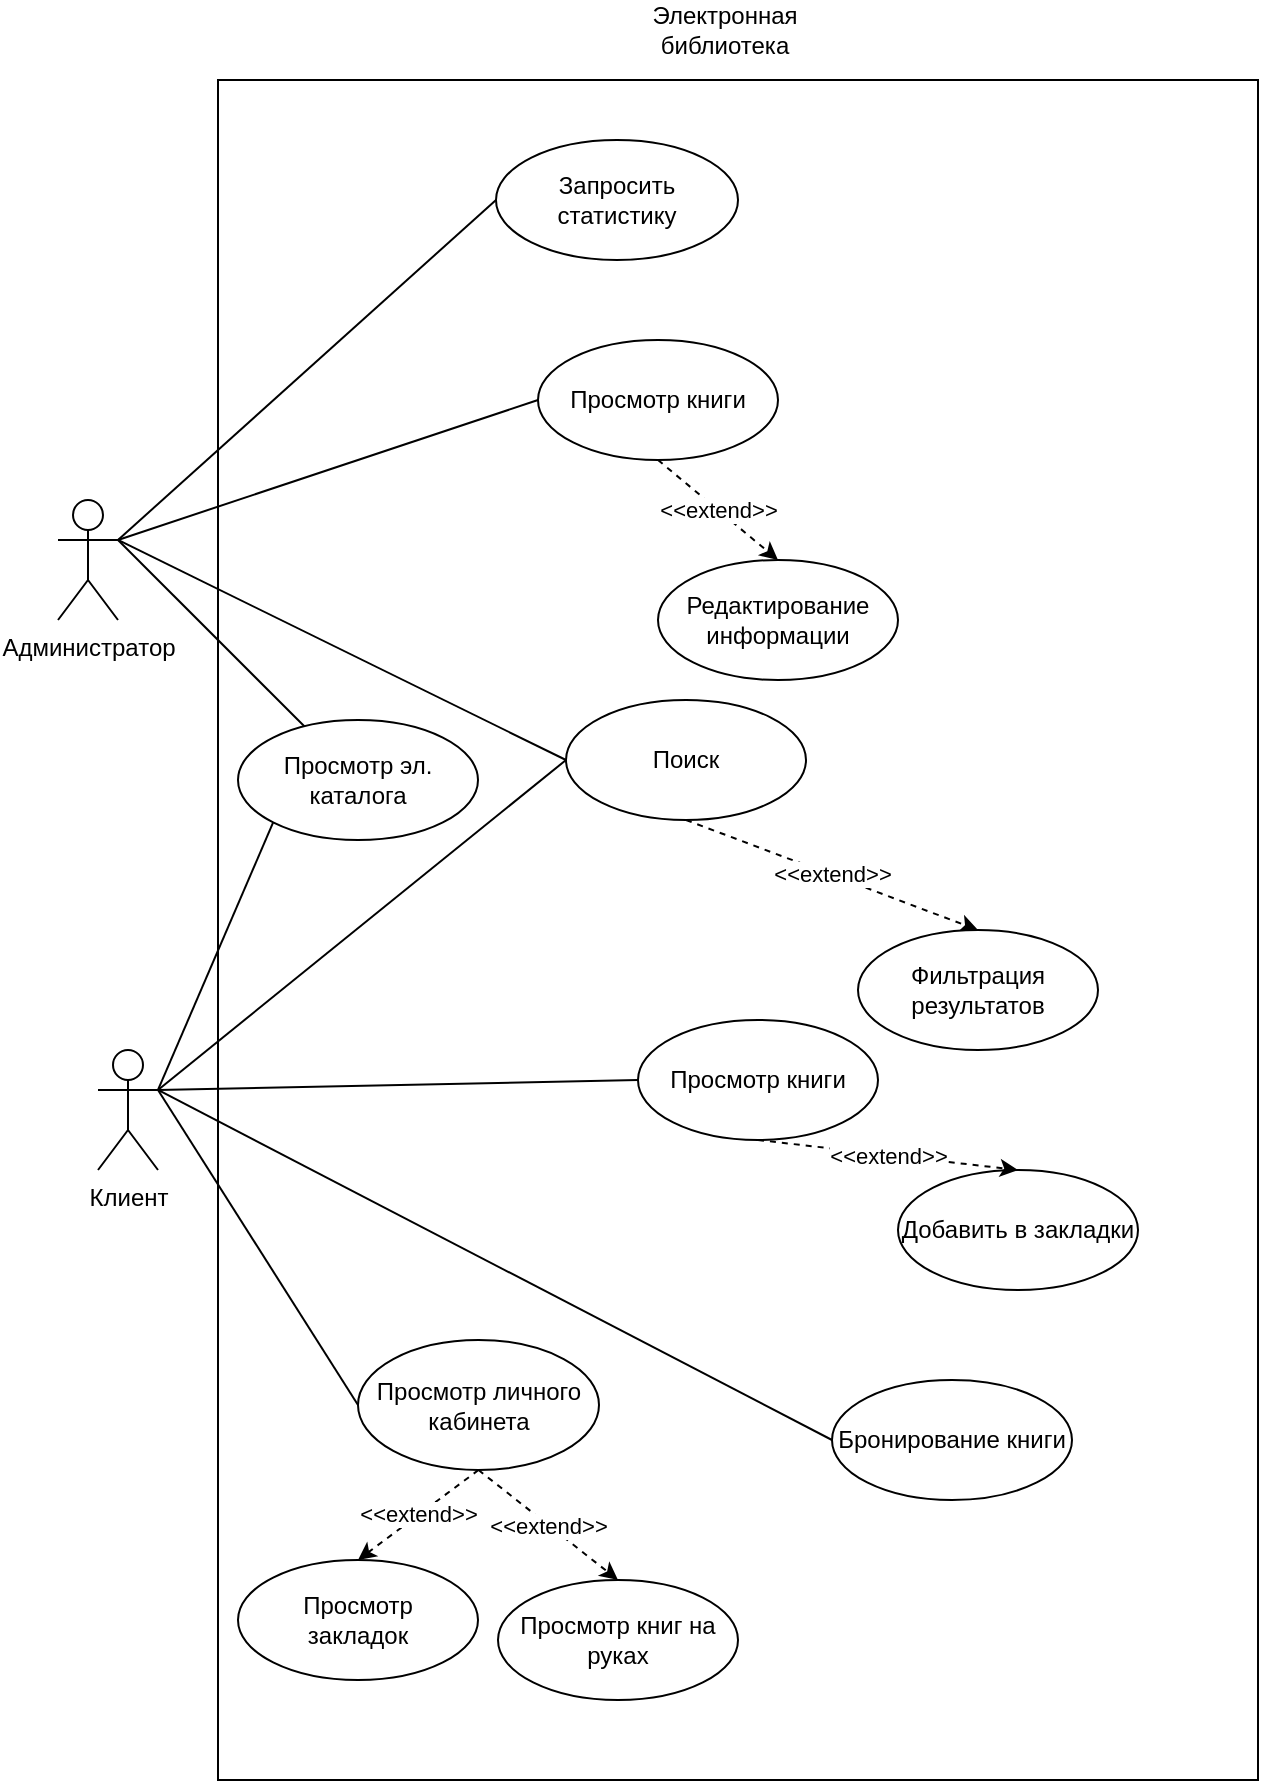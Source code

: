 <mxfile version="26.1.1">
  <diagram id="M13nzgHDiBsrt1ZgYOBN" name="Страница 1">
    <mxGraphModel dx="1417" dy="738" grid="1" gridSize="10" guides="1" tooltips="1" connect="1" arrows="1" fold="1" page="1" pageScale="1" pageWidth="827" pageHeight="1169" math="0" shadow="0">
      <root>
        <mxCell id="0" />
        <mxCell id="1" parent="0" />
        <mxCell id="l2btpocBM2kwRpMdsqXY-9" value="" style="rounded=0;whiteSpace=wrap;html=1;fillColor=none;" parent="1" vertex="1">
          <mxGeometry x="180" y="180" width="520" height="850" as="geometry" />
        </mxCell>
        <mxCell id="fY_PwHqfxWm9hgMFCMMJ-108" value="Электронная библиотека" style="text;html=1;strokeColor=none;fillColor=none;align=center;verticalAlign=middle;whiteSpace=wrap;rounded=0;shadow=0;glass=0;sketch=0;strokeWidth=1;movable=1;resizable=1;rotatable=1;deletable=1;editable=1;connectable=1;locked=0;" parent="1" vertex="1">
          <mxGeometry x="380" y="140" width="107" height="30" as="geometry" />
        </mxCell>
        <mxCell id="l2btpocBM2kwRpMdsqXY-12" style="rounded=0;orthogonalLoop=1;jettySize=auto;html=1;exitX=1;exitY=0.333;exitDx=0;exitDy=0;exitPerimeter=0;entryX=0;entryY=0.5;entryDx=0;entryDy=0;endArrow=none;endFill=0;" parent="1" source="fY_PwHqfxWm9hgMFCMMJ-111" target="l2btpocBM2kwRpMdsqXY-6" edge="1">
          <mxGeometry relative="1" as="geometry" />
        </mxCell>
        <mxCell id="fY_PwHqfxWm9hgMFCMMJ-110" value="Администратор" style="shape=umlActor;verticalLabelPosition=bottom;verticalAlign=top;html=1;outlineConnect=0;shadow=0;glass=0;sketch=0;strokeColor=default;strokeWidth=1;fillColor=default;gradientColor=none;" parent="1" vertex="1">
          <mxGeometry x="100" y="390" width="30" height="60" as="geometry" />
        </mxCell>
        <mxCell id="fY_PwHqfxWm9hgMFCMMJ-111" value="Клиент" style="shape=umlActor;verticalLabelPosition=bottom;verticalAlign=top;html=1;outlineConnect=0;shadow=0;glass=0;sketch=0;strokeColor=default;strokeWidth=1;fillColor=default;gradientColor=none;" parent="1" vertex="1">
          <mxGeometry x="120" y="665" width="30" height="60" as="geometry" />
        </mxCell>
        <mxCell id="fY_PwHqfxWm9hgMFCMMJ-113" value="Просмотр личного кабинета" style="ellipse;whiteSpace=wrap;html=1;shadow=0;glass=0;sketch=0;strokeColor=default;strokeWidth=1;fillColor=default;gradientColor=none;" parent="1" vertex="1">
          <mxGeometry x="250" y="810" width="120.5" height="65" as="geometry" />
        </mxCell>
        <mxCell id="fY_PwHqfxWm9hgMFCMMJ-121" value="Запросить статистику" style="ellipse;whiteSpace=wrap;html=1;shadow=0;glass=0;sketch=0;strokeColor=default;strokeWidth=1;fillColor=default;gradientColor=none;" parent="1" vertex="1">
          <mxGeometry x="319" y="210" width="121" height="60" as="geometry" />
        </mxCell>
        <mxCell id="fY_PwHqfxWm9hgMFCMMJ-122" value="" style="endArrow=none;html=1;strokeWidth=1;curved=1;exitX=1;exitY=0.333;exitDx=0;exitDy=0;exitPerimeter=0;entryX=0;entryY=0.5;entryDx=0;entryDy=0;" parent="1" source="fY_PwHqfxWm9hgMFCMMJ-110" target="fY_PwHqfxWm9hgMFCMMJ-121" edge="1">
          <mxGeometry width="50" height="50" relative="1" as="geometry">
            <mxPoint x="200" y="440" as="sourcePoint" />
            <mxPoint x="240.0" y="440" as="targetPoint" />
          </mxGeometry>
        </mxCell>
        <mxCell id="fY_PwHqfxWm9hgMFCMMJ-130" value="Просмотр эл. каталога" style="ellipse;whiteSpace=wrap;html=1;shadow=0;glass=0;sketch=0;strokeColor=default;strokeWidth=1;fillColor=default;gradientColor=none;" parent="1" vertex="1">
          <mxGeometry x="190" y="500" width="120" height="60" as="geometry" />
        </mxCell>
        <mxCell id="fY_PwHqfxWm9hgMFCMMJ-131" value="" style="endArrow=none;html=1;strokeWidth=1;curved=1;" parent="1" target="fY_PwHqfxWm9hgMFCMMJ-130" edge="1">
          <mxGeometry width="50" height="50" relative="1" as="geometry">
            <mxPoint x="130" y="410" as="sourcePoint" />
            <mxPoint x="200.0" y="420" as="targetPoint" />
          </mxGeometry>
        </mxCell>
        <mxCell id="fY_PwHqfxWm9hgMFCMMJ-132" value="" style="endArrow=none;html=1;strokeWidth=1;curved=1;exitX=1;exitY=0.333;exitDx=0;exitDy=0;exitPerimeter=0;entryX=0;entryY=1;entryDx=0;entryDy=0;" parent="1" source="fY_PwHqfxWm9hgMFCMMJ-111" target="fY_PwHqfxWm9hgMFCMMJ-130" edge="1">
          <mxGeometry width="50" height="50" relative="1" as="geometry">
            <mxPoint x="160" y="695" as="sourcePoint" />
            <mxPoint x="200.0" y="695" as="targetPoint" />
          </mxGeometry>
        </mxCell>
        <mxCell id="l2btpocBM2kwRpMdsqXY-6" value="Просмотр книги" style="ellipse;whiteSpace=wrap;html=1;shadow=0;glass=0;sketch=0;strokeColor=default;strokeWidth=1;fillColor=default;gradientColor=none;" parent="1" vertex="1">
          <mxGeometry x="390" y="650" width="120" height="60" as="geometry" />
        </mxCell>
        <mxCell id="w9W89zgJOpFOfbTKTyqD-2" value="" style="endArrow=none;html=1;strokeWidth=1;curved=1;exitX=1;exitY=0.333;exitDx=0;exitDy=0;exitPerimeter=0;entryX=0;entryY=0.5;entryDx=0;entryDy=0;" parent="1" source="fY_PwHqfxWm9hgMFCMMJ-111" target="fY_PwHqfxWm9hgMFCMMJ-113" edge="1">
          <mxGeometry width="50" height="50" relative="1" as="geometry">
            <mxPoint x="160" y="695" as="sourcePoint" />
            <mxPoint x="291" y="600" as="targetPoint" />
          </mxGeometry>
        </mxCell>
        <mxCell id="w9W89zgJOpFOfbTKTyqD-3" value="Бронирование книги" style="ellipse;whiteSpace=wrap;html=1;shadow=0;glass=0;sketch=0;strokeColor=default;strokeWidth=1;fillColor=default;gradientColor=none;" parent="1" vertex="1">
          <mxGeometry x="487" y="830" width="120" height="60" as="geometry" />
        </mxCell>
        <mxCell id="w9W89zgJOpFOfbTKTyqD-4" value="" style="endArrow=none;html=1;strokeWidth=1;curved=1;exitX=1;exitY=0.333;exitDx=0;exitDy=0;entryX=0;entryY=0.5;entryDx=0;entryDy=0;exitPerimeter=0;" parent="1" source="fY_PwHqfxWm9hgMFCMMJ-111" target="w9W89zgJOpFOfbTKTyqD-3" edge="1">
          <mxGeometry width="50" height="50" relative="1" as="geometry">
            <mxPoint x="269" y="695" as="sourcePoint" />
            <mxPoint x="400" y="600" as="targetPoint" />
          </mxGeometry>
        </mxCell>
        <mxCell id="w9W89zgJOpFOfbTKTyqD-10" value="Добавить в закладки" style="ellipse;whiteSpace=wrap;html=1;shadow=0;glass=0;sketch=0;strokeColor=default;strokeWidth=1;fillColor=default;gradientColor=none;" parent="1" vertex="1">
          <mxGeometry x="520" y="725" width="120" height="60" as="geometry" />
        </mxCell>
        <mxCell id="w9W89zgJOpFOfbTKTyqD-15" value="&amp;lt;&amp;lt;extend&amp;gt;&amp;gt;" style="rounded=0;orthogonalLoop=1;jettySize=auto;html=1;entryX=0.5;entryY=0;entryDx=0;entryDy=0;dashed=1;exitX=0.5;exitY=1;exitDx=0;exitDy=0;" parent="1" source="l2btpocBM2kwRpMdsqXY-6" target="w9W89zgJOpFOfbTKTyqD-10" edge="1">
          <mxGeometry relative="1" as="geometry">
            <mxPoint x="510" y="570" as="sourcePoint" />
            <mxPoint x="364" y="340" as="targetPoint" />
            <Array as="points" />
          </mxGeometry>
        </mxCell>
        <mxCell id="w9W89zgJOpFOfbTKTyqD-16" value="Просмотр&lt;div&gt;закладок&lt;/div&gt;" style="ellipse;whiteSpace=wrap;html=1;shadow=0;glass=0;sketch=0;strokeColor=default;strokeWidth=1;fillColor=default;gradientColor=none;" parent="1" vertex="1">
          <mxGeometry x="190" y="920" width="120" height="60" as="geometry" />
        </mxCell>
        <mxCell id="w9W89zgJOpFOfbTKTyqD-17" value="&amp;lt;&amp;lt;extend&amp;gt;&amp;gt;" style="rounded=0;orthogonalLoop=1;jettySize=auto;html=1;entryX=0.5;entryY=0;entryDx=0;entryDy=0;dashed=1;exitX=0.5;exitY=1;exitDx=0;exitDy=0;" parent="1" source="fY_PwHqfxWm9hgMFCMMJ-113" target="w9W89zgJOpFOfbTKTyqD-16" edge="1">
          <mxGeometry relative="1" as="geometry">
            <mxPoint x="450" y="810" as="sourcePoint" />
            <mxPoint x="510" y="850" as="targetPoint" />
            <Array as="points" />
          </mxGeometry>
        </mxCell>
        <mxCell id="w9W89zgJOpFOfbTKTyqD-19" value="Просмотр книг на руках" style="ellipse;whiteSpace=wrap;html=1;shadow=0;glass=0;sketch=0;strokeColor=default;strokeWidth=1;fillColor=default;gradientColor=none;" parent="1" vertex="1">
          <mxGeometry x="320" y="930" width="120" height="60" as="geometry" />
        </mxCell>
        <mxCell id="w9W89zgJOpFOfbTKTyqD-21" value="&amp;lt;&amp;lt;extend&amp;gt;&amp;gt;" style="rounded=0;orthogonalLoop=1;jettySize=auto;html=1;entryX=0.5;entryY=0;entryDx=0;entryDy=0;dashed=1;exitX=0.5;exitY=1;exitDx=0;exitDy=0;" parent="1" source="fY_PwHqfxWm9hgMFCMMJ-113" target="w9W89zgJOpFOfbTKTyqD-19" edge="1">
          <mxGeometry relative="1" as="geometry">
            <mxPoint x="380" y="825" as="sourcePoint" />
            <mxPoint x="310" y="860" as="targetPoint" />
            <Array as="points" />
          </mxGeometry>
        </mxCell>
        <mxCell id="w9W89zgJOpFOfbTKTyqD-22" style="rounded=0;orthogonalLoop=1;jettySize=auto;html=1;exitX=1;exitY=0.333;exitDx=0;exitDy=0;exitPerimeter=0;entryX=0;entryY=0.5;entryDx=0;entryDy=0;endArrow=none;endFill=0;" parent="1" source="fY_PwHqfxWm9hgMFCMMJ-111" target="w9W89zgJOpFOfbTKTyqD-24" edge="1">
          <mxGeometry relative="1" as="geometry">
            <mxPoint x="240" y="605" as="sourcePoint" />
          </mxGeometry>
        </mxCell>
        <mxCell id="w9W89zgJOpFOfbTKTyqD-24" value="Поиск" style="ellipse;whiteSpace=wrap;html=1;shadow=0;glass=0;sketch=0;strokeColor=default;strokeWidth=1;fillColor=default;gradientColor=none;" parent="1" vertex="1">
          <mxGeometry x="354" y="490" width="120" height="60" as="geometry" />
        </mxCell>
        <mxCell id="w9W89zgJOpFOfbTKTyqD-25" value="&amp;lt;&amp;lt;extend&amp;gt;&amp;gt;" style="rounded=0;orthogonalLoop=1;jettySize=auto;html=1;dashed=1;exitX=0.5;exitY=1;exitDx=0;exitDy=0;entryX=0.5;entryY=0;entryDx=0;entryDy=0;" parent="1" source="w9W89zgJOpFOfbTKTyqD-24" target="w9W89zgJOpFOfbTKTyqD-27" edge="1">
          <mxGeometry relative="1" as="geometry">
            <mxPoint x="600" y="490" as="sourcePoint" />
            <mxPoint x="537" y="570" as="targetPoint" />
            <Array as="points" />
          </mxGeometry>
        </mxCell>
        <mxCell id="w9W89zgJOpFOfbTKTyqD-27" value="Фильтрация результатов" style="ellipse;whiteSpace=wrap;html=1;shadow=0;glass=0;sketch=0;strokeColor=default;strokeWidth=1;fillColor=default;gradientColor=none;" parent="1" vertex="1">
          <mxGeometry x="500" y="605" width="120" height="60" as="geometry" />
        </mxCell>
        <mxCell id="w9W89zgJOpFOfbTKTyqD-28" value="Просмотр книги" style="ellipse;whiteSpace=wrap;html=1;shadow=0;glass=0;sketch=0;strokeColor=default;strokeWidth=1;fillColor=default;gradientColor=none;" parent="1" vertex="1">
          <mxGeometry x="340" y="310" width="120" height="60" as="geometry" />
        </mxCell>
        <mxCell id="w9W89zgJOpFOfbTKTyqD-29" value="" style="endArrow=none;html=1;rounded=1;strokeColor=default;strokeWidth=1;align=center;verticalAlign=middle;fontFamily=Helvetica;fontSize=11;fontColor=default;labelBackgroundColor=default;curved=1;entryX=0;entryY=0.5;entryDx=0;entryDy=0;exitX=1;exitY=0.333;exitDx=0;exitDy=0;exitPerimeter=0;" parent="1" source="fY_PwHqfxWm9hgMFCMMJ-110" target="w9W89zgJOpFOfbTKTyqD-28" edge="1">
          <mxGeometry width="50" height="50" relative="1" as="geometry">
            <mxPoint x="370" y="530" as="sourcePoint" />
            <mxPoint x="420" y="480" as="targetPoint" />
          </mxGeometry>
        </mxCell>
        <mxCell id="w9W89zgJOpFOfbTKTyqD-31" value="Редактирование&lt;div&gt;информации&lt;/div&gt;" style="ellipse;whiteSpace=wrap;html=1;shadow=0;glass=0;sketch=0;strokeColor=default;strokeWidth=1;fillColor=default;gradientColor=none;" parent="1" vertex="1">
          <mxGeometry x="400" y="420" width="120" height="60" as="geometry" />
        </mxCell>
        <mxCell id="w9W89zgJOpFOfbTKTyqD-32" value="&amp;lt;&amp;lt;extend&amp;gt;&amp;gt;" style="rounded=0;orthogonalLoop=1;jettySize=auto;html=1;dashed=1;exitX=0.5;exitY=1;exitDx=0;exitDy=0;entryX=0.5;entryY=0;entryDx=0;entryDy=0;" parent="1" source="w9W89zgJOpFOfbTKTyqD-28" target="w9W89zgJOpFOfbTKTyqD-31" edge="1">
          <mxGeometry relative="1" as="geometry">
            <mxPoint x="310" y="420" as="sourcePoint" />
            <mxPoint x="406" y="450" as="targetPoint" />
            <Array as="points" />
          </mxGeometry>
        </mxCell>
        <mxCell id="R7j4GKnbBHEp6xjQfTVR-1" value="" style="endArrow=none;html=1;rounded=0;entryX=0;entryY=0.5;entryDx=0;entryDy=0;exitX=1;exitY=0.333;exitDx=0;exitDy=0;exitPerimeter=0;" edge="1" parent="1" source="fY_PwHqfxWm9hgMFCMMJ-110" target="w9W89zgJOpFOfbTKTyqD-24">
          <mxGeometry width="50" height="50" relative="1" as="geometry">
            <mxPoint x="160" y="420" as="sourcePoint" />
            <mxPoint x="400" y="630" as="targetPoint" />
          </mxGeometry>
        </mxCell>
      </root>
    </mxGraphModel>
  </diagram>
</mxfile>
